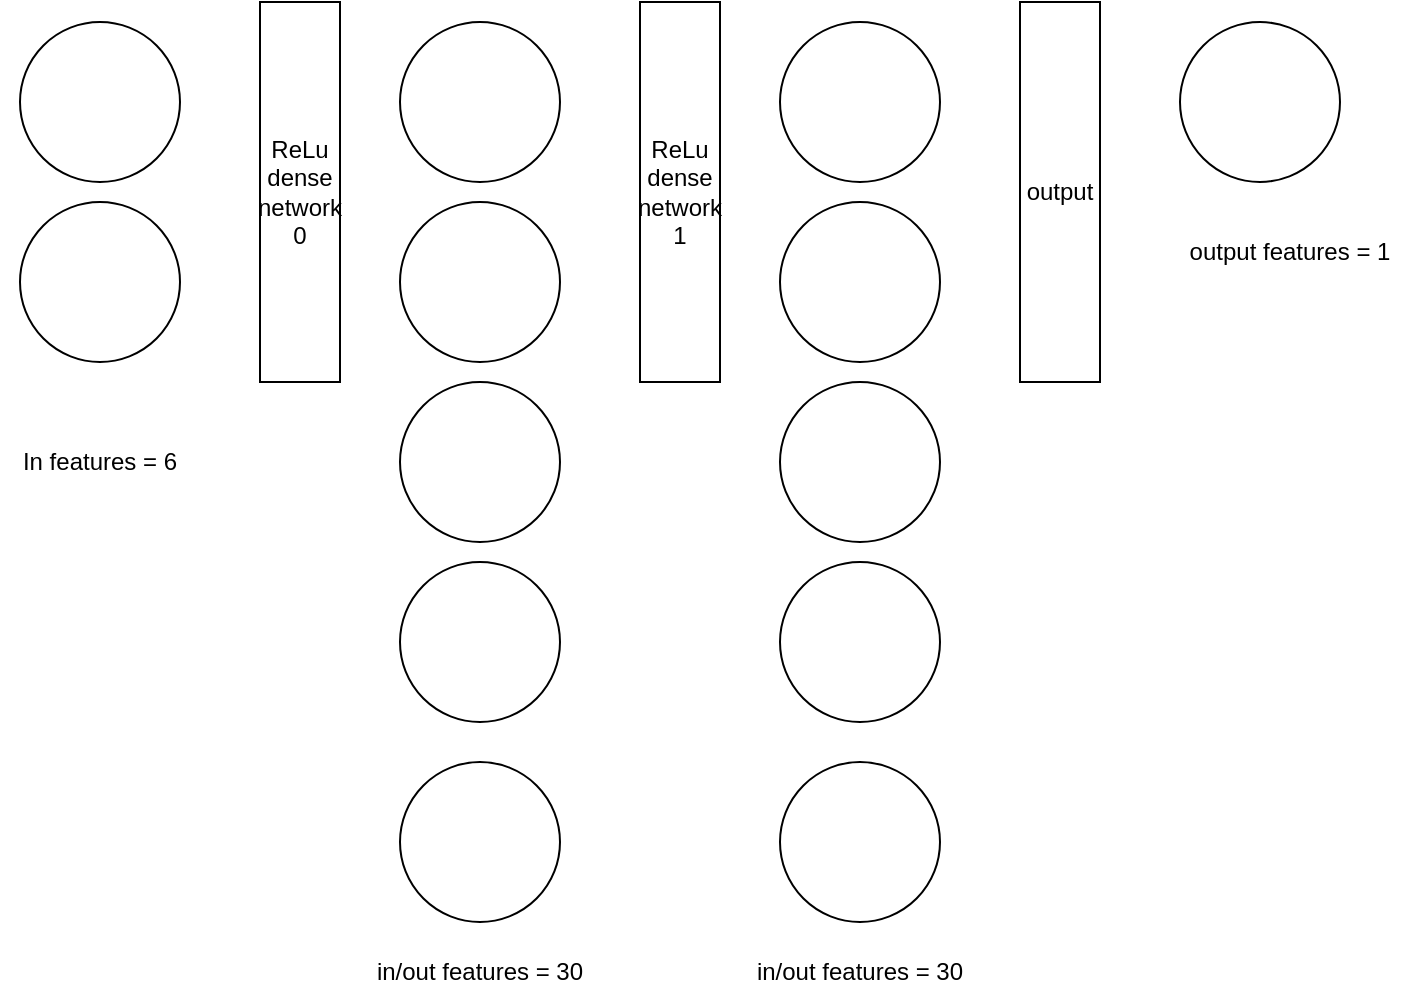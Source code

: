 <mxfile version="22.1.0" type="github">
  <diagram name="Page-1" id="PEnTNw7WuZ9RqluDj6HM">
    <mxGraphModel dx="1323" dy="720" grid="1" gridSize="10" guides="1" tooltips="1" connect="1" arrows="1" fold="1" page="1" pageScale="1" pageWidth="850" pageHeight="1100" math="0" shadow="0">
      <root>
        <mxCell id="0" />
        <mxCell id="1" parent="0" />
        <mxCell id="VOiP0-5KLsEzF6kRWlZ8-1" value="" style="ellipse;whiteSpace=wrap;html=1;aspect=fixed;" vertex="1" parent="1">
          <mxGeometry x="50" y="20" width="80" height="80" as="geometry" />
        </mxCell>
        <mxCell id="VOiP0-5KLsEzF6kRWlZ8-3" value="ReLu&lt;br&gt;dense network 0" style="rounded=0;whiteSpace=wrap;html=1;" vertex="1" parent="1">
          <mxGeometry x="170" y="10" width="40" height="190" as="geometry" />
        </mxCell>
        <mxCell id="VOiP0-5KLsEzF6kRWlZ8-4" value="" style="ellipse;whiteSpace=wrap;html=1;aspect=fixed;" vertex="1" parent="1">
          <mxGeometry x="240" y="20" width="80" height="80" as="geometry" />
        </mxCell>
        <mxCell id="VOiP0-5KLsEzF6kRWlZ8-5" value="" style="ellipse;whiteSpace=wrap;html=1;aspect=fixed;" vertex="1" parent="1">
          <mxGeometry x="240" y="110" width="80" height="80" as="geometry" />
        </mxCell>
        <mxCell id="VOiP0-5KLsEzF6kRWlZ8-6" value="ReLu&lt;br&gt;dense network 1" style="rounded=0;whiteSpace=wrap;html=1;" vertex="1" parent="1">
          <mxGeometry x="360" y="10" width="40" height="190" as="geometry" />
        </mxCell>
        <mxCell id="VOiP0-5KLsEzF6kRWlZ8-7" value="" style="ellipse;whiteSpace=wrap;html=1;aspect=fixed;" vertex="1" parent="1">
          <mxGeometry x="430" y="20" width="80" height="80" as="geometry" />
        </mxCell>
        <mxCell id="VOiP0-5KLsEzF6kRWlZ8-8" value="" style="ellipse;whiteSpace=wrap;html=1;aspect=fixed;" vertex="1" parent="1">
          <mxGeometry x="430" y="110" width="80" height="80" as="geometry" />
        </mxCell>
        <mxCell id="VOiP0-5KLsEzF6kRWlZ8-9" value="output" style="rounded=0;whiteSpace=wrap;html=1;" vertex="1" parent="1">
          <mxGeometry x="550" y="10" width="40" height="190" as="geometry" />
        </mxCell>
        <mxCell id="VOiP0-5KLsEzF6kRWlZ8-10" value="" style="ellipse;whiteSpace=wrap;html=1;aspect=fixed;" vertex="1" parent="1">
          <mxGeometry x="240" y="200" width="80" height="80" as="geometry" />
        </mxCell>
        <mxCell id="VOiP0-5KLsEzF6kRWlZ8-11" value="" style="ellipse;whiteSpace=wrap;html=1;aspect=fixed;" vertex="1" parent="1">
          <mxGeometry x="240" y="290" width="80" height="80" as="geometry" />
        </mxCell>
        <mxCell id="VOiP0-5KLsEzF6kRWlZ8-12" value="" style="ellipse;whiteSpace=wrap;html=1;aspect=fixed;" vertex="1" parent="1">
          <mxGeometry x="430" y="200" width="80" height="80" as="geometry" />
        </mxCell>
        <mxCell id="VOiP0-5KLsEzF6kRWlZ8-13" value="" style="ellipse;whiteSpace=wrap;html=1;aspect=fixed;" vertex="1" parent="1">
          <mxGeometry x="430" y="290" width="80" height="80" as="geometry" />
        </mxCell>
        <mxCell id="VOiP0-5KLsEzF6kRWlZ8-14" value="" style="ellipse;whiteSpace=wrap;html=1;aspect=fixed;" vertex="1" parent="1">
          <mxGeometry x="240" y="390" width="80" height="80" as="geometry" />
        </mxCell>
        <mxCell id="VOiP0-5KLsEzF6kRWlZ8-15" value="" style="ellipse;whiteSpace=wrap;html=1;aspect=fixed;" vertex="1" parent="1">
          <mxGeometry x="430" y="390" width="80" height="80" as="geometry" />
        </mxCell>
        <mxCell id="VOiP0-5KLsEzF6kRWlZ8-16" value="" style="ellipse;whiteSpace=wrap;html=1;aspect=fixed;" vertex="1" parent="1">
          <mxGeometry x="50" y="110" width="80" height="80" as="geometry" />
        </mxCell>
        <mxCell id="VOiP0-5KLsEzF6kRWlZ8-17" value="" style="ellipse;whiteSpace=wrap;html=1;aspect=fixed;" vertex="1" parent="1">
          <mxGeometry x="630" y="20" width="80" height="80" as="geometry" />
        </mxCell>
        <mxCell id="VOiP0-5KLsEzF6kRWlZ8-18" value="In features = 6" style="text;html=1;strokeColor=none;fillColor=none;align=center;verticalAlign=middle;whiteSpace=wrap;rounded=0;" vertex="1" parent="1">
          <mxGeometry x="40" y="225" width="100" height="30" as="geometry" />
        </mxCell>
        <mxCell id="VOiP0-5KLsEzF6kRWlZ8-19" value="in/out features = 30" style="text;html=1;strokeColor=none;fillColor=none;align=center;verticalAlign=middle;whiteSpace=wrap;rounded=0;" vertex="1" parent="1">
          <mxGeometry x="210" y="480" width="140" height="30" as="geometry" />
        </mxCell>
        <mxCell id="VOiP0-5KLsEzF6kRWlZ8-21" value="output features = 1" style="text;html=1;strokeColor=none;fillColor=none;align=center;verticalAlign=middle;whiteSpace=wrap;rounded=0;" vertex="1" parent="1">
          <mxGeometry x="620" y="120" width="130" height="30" as="geometry" />
        </mxCell>
        <mxCell id="VOiP0-5KLsEzF6kRWlZ8-22" value="in/out features = 30" style="text;html=1;strokeColor=none;fillColor=none;align=center;verticalAlign=middle;whiteSpace=wrap;rounded=0;" vertex="1" parent="1">
          <mxGeometry x="400" y="480" width="140" height="30" as="geometry" />
        </mxCell>
      </root>
    </mxGraphModel>
  </diagram>
</mxfile>
